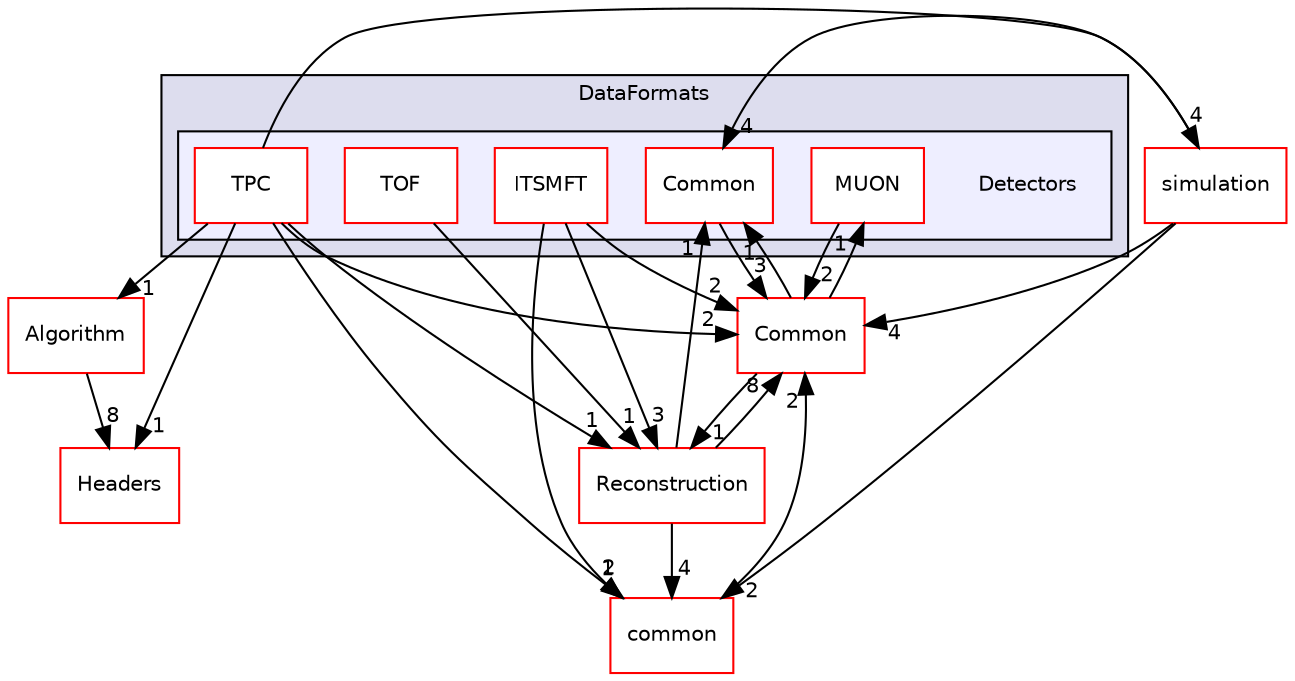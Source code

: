 digraph "/home/travis/build/AliceO2Group/AliceO2/DataFormats/Detectors" {
  bgcolor=transparent;
  compound=true
  node [ fontsize="10", fontname="Helvetica"];
  edge [ labelfontsize="10", labelfontname="Helvetica"];
  subgraph clusterdir_2171f7ec022c5423887b07c69b2f5b48 {
    graph [ bgcolor="#ddddee", pencolor="black", label="DataFormats" fontname="Helvetica", fontsize="10", URL="dir_2171f7ec022c5423887b07c69b2f5b48.html"]
  subgraph clusterdir_2801adc79bf3c286b1b479858d2cade4 {
    graph [ bgcolor="#eeeeff", pencolor="black", label="" URL="dir_2801adc79bf3c286b1b479858d2cade4.html"];
    dir_2801adc79bf3c286b1b479858d2cade4 [shape=plaintext label="Detectors"];
    dir_74593c7a91e03746ae2a516888bf9494 [shape=box label="Common" color="red" fillcolor="white" style="filled" URL="dir_74593c7a91e03746ae2a516888bf9494.html"];
    dir_ff53c4a4c37940dfaa1ef75e68c4ec2e [shape=box label="ITSMFT" color="red" fillcolor="white" style="filled" URL="dir_ff53c4a4c37940dfaa1ef75e68c4ec2e.html"];
    dir_39a68910f3cfdc380c901647ab1550b8 [shape=box label="MUON" color="red" fillcolor="white" style="filled" URL="dir_39a68910f3cfdc380c901647ab1550b8.html"];
    dir_b78a6db121207500afab70b350b99369 [shape=box label="TOF" color="red" fillcolor="white" style="filled" URL="dir_b78a6db121207500afab70b350b99369.html"];
    dir_87e4e27fa2128902da5e37b3e7ab3f52 [shape=box label="TPC" color="red" fillcolor="white" style="filled" URL="dir_87e4e27fa2128902da5e37b3e7ab3f52.html"];
  }
  }
  dir_d269712cc31e133b892a3b3f6424741a [shape=box label="Reconstruction" color="red" URL="dir_d269712cc31e133b892a3b3f6424741a.html"];
  dir_4ab6b4cc6a7edbff49100e9123df213f [shape=box label="Common" color="red" URL="dir_4ab6b4cc6a7edbff49100e9123df213f.html"];
  dir_183e7c4434404fe9096e1bd8673e1fcf [shape=box label="Headers" color="red" URL="dir_183e7c4434404fe9096e1bd8673e1fcf.html"];
  dir_8ba487e25de5ee77e05e9dce7582cb98 [shape=box label="Algorithm" color="red" URL="dir_8ba487e25de5ee77e05e9dce7582cb98.html"];
  dir_047746f9f311f49446db9474b7431d0d [shape=box label="simulation" color="red" URL="dir_047746f9f311f49446db9474b7431d0d.html"];
  dir_7924ba4398ae4560cd37376e44666c6d [shape=box label="common" color="red" URL="dir_7924ba4398ae4560cd37376e44666c6d.html"];
  dir_d269712cc31e133b892a3b3f6424741a->dir_4ab6b4cc6a7edbff49100e9123df213f [headlabel="8", labeldistance=1.5 headhref="dir_000108_000016.html"];
  dir_d269712cc31e133b892a3b3f6424741a->dir_74593c7a91e03746ae2a516888bf9494 [headlabel="1", labeldistance=1.5 headhref="dir_000108_000066.html"];
  dir_d269712cc31e133b892a3b3f6424741a->dir_7924ba4398ae4560cd37376e44666c6d [headlabel="4", labeldistance=1.5 headhref="dir_000108_000056.html"];
  dir_39a68910f3cfdc380c901647ab1550b8->dir_4ab6b4cc6a7edbff49100e9123df213f [headlabel="2", labeldistance=1.5 headhref="dir_000104_000016.html"];
  dir_4ab6b4cc6a7edbff49100e9123df213f->dir_d269712cc31e133b892a3b3f6424741a [headlabel="1", labeldistance=1.5 headhref="dir_000016_000108.html"];
  dir_4ab6b4cc6a7edbff49100e9123df213f->dir_39a68910f3cfdc380c901647ab1550b8 [headlabel="1", labeldistance=1.5 headhref="dir_000016_000104.html"];
  dir_4ab6b4cc6a7edbff49100e9123df213f->dir_74593c7a91e03746ae2a516888bf9494 [headlabel="1", labeldistance=1.5 headhref="dir_000016_000066.html"];
  dir_ff53c4a4c37940dfaa1ef75e68c4ec2e->dir_d269712cc31e133b892a3b3f6424741a [headlabel="3", labeldistance=1.5 headhref="dir_000071_000108.html"];
  dir_ff53c4a4c37940dfaa1ef75e68c4ec2e->dir_4ab6b4cc6a7edbff49100e9123df213f [headlabel="2", labeldistance=1.5 headhref="dir_000071_000016.html"];
  dir_ff53c4a4c37940dfaa1ef75e68c4ec2e->dir_7924ba4398ae4560cd37376e44666c6d [headlabel="2", labeldistance=1.5 headhref="dir_000071_000056.html"];
  dir_8ba487e25de5ee77e05e9dce7582cb98->dir_183e7c4434404fe9096e1bd8673e1fcf [headlabel="8", labeldistance=1.5 headhref="dir_000000_000059.html"];
  dir_047746f9f311f49446db9474b7431d0d->dir_4ab6b4cc6a7edbff49100e9123df213f [headlabel="4", labeldistance=1.5 headhref="dir_000131_000016.html"];
  dir_047746f9f311f49446db9474b7431d0d->dir_74593c7a91e03746ae2a516888bf9494 [headlabel="4", labeldistance=1.5 headhref="dir_000131_000066.html"];
  dir_047746f9f311f49446db9474b7431d0d->dir_7924ba4398ae4560cd37376e44666c6d [headlabel="2", labeldistance=1.5 headhref="dir_000131_000056.html"];
  dir_87e4e27fa2128902da5e37b3e7ab3f52->dir_d269712cc31e133b892a3b3f6424741a [headlabel="1", labeldistance=1.5 headhref="dir_000078_000108.html"];
  dir_87e4e27fa2128902da5e37b3e7ab3f52->dir_4ab6b4cc6a7edbff49100e9123df213f [headlabel="2", labeldistance=1.5 headhref="dir_000078_000016.html"];
  dir_87e4e27fa2128902da5e37b3e7ab3f52->dir_183e7c4434404fe9096e1bd8673e1fcf [headlabel="1", labeldistance=1.5 headhref="dir_000078_000059.html"];
  dir_87e4e27fa2128902da5e37b3e7ab3f52->dir_8ba487e25de5ee77e05e9dce7582cb98 [headlabel="1", labeldistance=1.5 headhref="dir_000078_000000.html"];
  dir_87e4e27fa2128902da5e37b3e7ab3f52->dir_047746f9f311f49446db9474b7431d0d [headlabel="4", labeldistance=1.5 headhref="dir_000078_000131.html"];
  dir_87e4e27fa2128902da5e37b3e7ab3f52->dir_7924ba4398ae4560cd37376e44666c6d [headlabel="1", labeldistance=1.5 headhref="dir_000078_000056.html"];
  dir_b78a6db121207500afab70b350b99369->dir_d269712cc31e133b892a3b3f6424741a [headlabel="1", labeldistance=1.5 headhref="dir_000075_000108.html"];
  dir_74593c7a91e03746ae2a516888bf9494->dir_4ab6b4cc6a7edbff49100e9123df213f [headlabel="3", labeldistance=1.5 headhref="dir_000066_000016.html"];
  dir_7924ba4398ae4560cd37376e44666c6d->dir_4ab6b4cc6a7edbff49100e9123df213f [headlabel="2", labeldistance=1.5 headhref="dir_000056_000016.html"];
}
